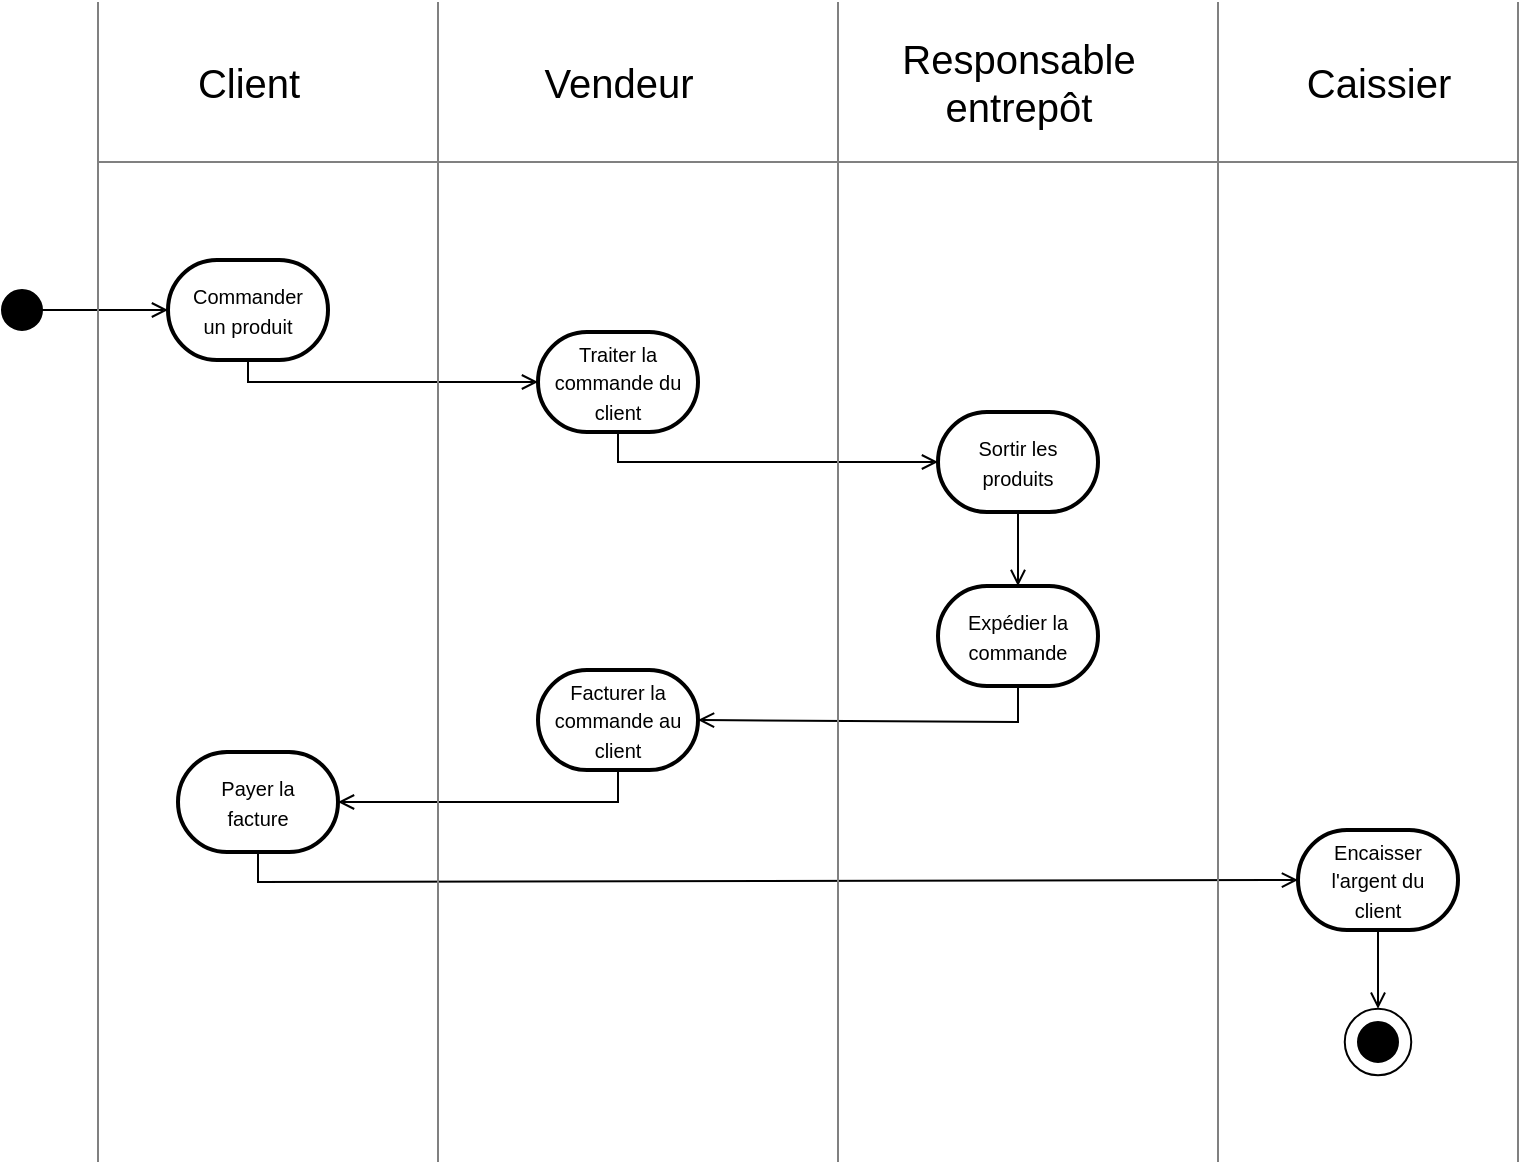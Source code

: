 <mxfile version="22.1.2" type="device">
  <diagram name="Page-1" id="0rfhyAqkXM4dqvv0ARgQ">
    <mxGraphModel dx="1147" dy="734" grid="1" gridSize="10" guides="1" tooltips="1" connect="1" arrows="1" fold="1" page="1" pageScale="1" pageWidth="827" pageHeight="583" math="0" shadow="0">
      <root>
        <mxCell id="0" />
        <mxCell id="1" parent="0" />
        <mxCell id="NWOTXmCQD8BNrwnp2sz9-5" value="&lt;font style=&quot;font-size: 20px;&quot;&gt;Client&lt;/font&gt;" style="text;html=1;align=center;verticalAlign=middle;resizable=0;points=[];autosize=1;strokeColor=none;fillColor=none;" vertex="1" parent="1">
          <mxGeometry x="130" y="20" width="70" height="40" as="geometry" />
        </mxCell>
        <mxCell id="NWOTXmCQD8BNrwnp2sz9-6" value="&lt;font style=&quot;font-size: 20px;&quot;&gt;Vendeur&lt;/font&gt;" style="text;html=1;align=center;verticalAlign=middle;resizable=0;points=[];autosize=1;strokeColor=none;fillColor=none;" vertex="1" parent="1">
          <mxGeometry x="300" y="20" width="100" height="40" as="geometry" />
        </mxCell>
        <mxCell id="NWOTXmCQD8BNrwnp2sz9-7" value="&lt;font style=&quot;font-size: 20px;&quot;&gt;Responsable&lt;br&gt;entrepôt&lt;br&gt;&lt;/font&gt;" style="text;html=1;align=center;verticalAlign=middle;resizable=0;points=[];autosize=1;strokeColor=none;fillColor=none;" vertex="1" parent="1">
          <mxGeometry x="480" y="10" width="140" height="60" as="geometry" />
        </mxCell>
        <mxCell id="NWOTXmCQD8BNrwnp2sz9-8" value="&lt;font style=&quot;font-size: 20px;&quot;&gt;Caissier&lt;br&gt;&lt;/font&gt;" style="text;html=1;align=center;verticalAlign=middle;resizable=0;points=[];autosize=1;strokeColor=none;fillColor=none;" vertex="1" parent="1">
          <mxGeometry x="680" y="20" width="100" height="40" as="geometry" />
        </mxCell>
        <mxCell id="NWOTXmCQD8BNrwnp2sz9-9" value="" style="ellipse;whiteSpace=wrap;html=1;aspect=fixed;fillColor=#000000;" vertex="1" parent="1">
          <mxGeometry x="42" y="144" width="20" height="20" as="geometry" />
        </mxCell>
        <mxCell id="NWOTXmCQD8BNrwnp2sz9-10" value="" style="endArrow=open;html=1;rounded=0;endFill=0;exitX=1;exitY=0.5;exitDx=0;exitDy=0;entryX=0;entryY=0.5;entryDx=0;entryDy=0;entryPerimeter=0;" edge="1" parent="1" source="NWOTXmCQD8BNrwnp2sz9-9" target="NWOTXmCQD8BNrwnp2sz9-11">
          <mxGeometry width="50" height="50" relative="1" as="geometry">
            <mxPoint x="160" y="200" as="sourcePoint" />
            <mxPoint x="150" y="154" as="targetPoint" />
          </mxGeometry>
        </mxCell>
        <mxCell id="NWOTXmCQD8BNrwnp2sz9-11" value="&lt;font style=&quot;font-size: 10px;&quot;&gt;Commander&lt;br&gt;un produit&lt;/font&gt;" style="strokeWidth=2;html=1;shape=mxgraph.flowchart.terminator;whiteSpace=wrap;" vertex="1" parent="1">
          <mxGeometry x="125" y="129" width="80" height="50" as="geometry" />
        </mxCell>
        <mxCell id="NWOTXmCQD8BNrwnp2sz9-12" value="&lt;font style=&quot;font-size: 10px;&quot;&gt;Traiter la&lt;br&gt;commande du&lt;br&gt;client&lt;/font&gt;" style="strokeWidth=2;html=1;shape=mxgraph.flowchart.terminator;whiteSpace=wrap;" vertex="1" parent="1">
          <mxGeometry x="310" y="165" width="80" height="50" as="geometry" />
        </mxCell>
        <mxCell id="NWOTXmCQD8BNrwnp2sz9-13" value="&lt;span style=&quot;font-size: 10px;&quot;&gt;Sortir les&lt;br&gt;produits&lt;br&gt;&lt;/span&gt;" style="strokeWidth=2;html=1;shape=mxgraph.flowchart.terminator;whiteSpace=wrap;" vertex="1" parent="1">
          <mxGeometry x="510" y="205" width="80" height="50" as="geometry" />
        </mxCell>
        <mxCell id="NWOTXmCQD8BNrwnp2sz9-14" value="&lt;span style=&quot;font-size: 10px;&quot;&gt;Expédier la&lt;br&gt;commande&lt;br&gt;&lt;/span&gt;" style="strokeWidth=2;html=1;shape=mxgraph.flowchart.terminator;whiteSpace=wrap;" vertex="1" parent="1">
          <mxGeometry x="510" y="292" width="80" height="50" as="geometry" />
        </mxCell>
        <mxCell id="NWOTXmCQD8BNrwnp2sz9-15" value="&lt;span style=&quot;font-size: 10px;&quot;&gt;Facturer la&lt;br&gt;commande au&lt;br&gt;client&lt;br&gt;&lt;/span&gt;" style="strokeWidth=2;html=1;shape=mxgraph.flowchart.terminator;whiteSpace=wrap;" vertex="1" parent="1">
          <mxGeometry x="310" y="334" width="80" height="50" as="geometry" />
        </mxCell>
        <mxCell id="NWOTXmCQD8BNrwnp2sz9-16" value="&lt;span style=&quot;font-size: 10px;&quot;&gt;Payer la&lt;br&gt;facture&lt;br&gt;&lt;/span&gt;" style="strokeWidth=2;html=1;shape=mxgraph.flowchart.terminator;whiteSpace=wrap;" vertex="1" parent="1">
          <mxGeometry x="130" y="375" width="80" height="50" as="geometry" />
        </mxCell>
        <mxCell id="NWOTXmCQD8BNrwnp2sz9-17" value="&lt;span style=&quot;font-size: 10px;&quot;&gt;Encaisser l&#39;argent du&lt;br&gt;client&lt;br&gt;&lt;/span&gt;" style="strokeWidth=2;html=1;shape=mxgraph.flowchart.terminator;whiteSpace=wrap;" vertex="1" parent="1">
          <mxGeometry x="690" y="414" width="80" height="50" as="geometry" />
        </mxCell>
        <mxCell id="NWOTXmCQD8BNrwnp2sz9-18" value="" style="endArrow=open;html=1;rounded=0;endFill=0;exitX=0.5;exitY=1;exitDx=0;exitDy=0;entryX=0;entryY=0.5;entryDx=0;entryDy=0;entryPerimeter=0;exitPerimeter=0;" edge="1" parent="1" source="NWOTXmCQD8BNrwnp2sz9-11" target="NWOTXmCQD8BNrwnp2sz9-12">
          <mxGeometry width="50" height="50" relative="1" as="geometry">
            <mxPoint x="72" y="164" as="sourcePoint" />
            <mxPoint x="135" y="164" as="targetPoint" />
            <Array as="points">
              <mxPoint x="165" y="190" />
            </Array>
          </mxGeometry>
        </mxCell>
        <mxCell id="NWOTXmCQD8BNrwnp2sz9-19" value="" style="endArrow=open;html=1;rounded=0;endFill=0;exitX=0.5;exitY=1;exitDx=0;exitDy=0;entryX=0;entryY=0.5;entryDx=0;entryDy=0;entryPerimeter=0;exitPerimeter=0;" edge="1" parent="1" source="NWOTXmCQD8BNrwnp2sz9-12" target="NWOTXmCQD8BNrwnp2sz9-13">
          <mxGeometry width="50" height="50" relative="1" as="geometry">
            <mxPoint x="175" y="189" as="sourcePoint" />
            <mxPoint x="320" y="200" as="targetPoint" />
            <Array as="points">
              <mxPoint x="350" y="230" />
            </Array>
          </mxGeometry>
        </mxCell>
        <mxCell id="NWOTXmCQD8BNrwnp2sz9-20" value="" style="endArrow=open;html=1;rounded=0;endFill=0;exitX=0.5;exitY=1;exitDx=0;exitDy=0;entryX=0.5;entryY=0;entryDx=0;entryDy=0;entryPerimeter=0;exitPerimeter=0;" edge="1" parent="1" source="NWOTXmCQD8BNrwnp2sz9-13" target="NWOTXmCQD8BNrwnp2sz9-14">
          <mxGeometry width="50" height="50" relative="1" as="geometry">
            <mxPoint x="72" y="164" as="sourcePoint" />
            <mxPoint x="135" y="164" as="targetPoint" />
          </mxGeometry>
        </mxCell>
        <mxCell id="NWOTXmCQD8BNrwnp2sz9-21" value="" style="endArrow=open;html=1;rounded=0;endFill=0;exitX=0.5;exitY=1;exitDx=0;exitDy=0;entryX=1;entryY=0.5;entryDx=0;entryDy=0;entryPerimeter=0;exitPerimeter=0;" edge="1" parent="1" source="NWOTXmCQD8BNrwnp2sz9-14" target="NWOTXmCQD8BNrwnp2sz9-15">
          <mxGeometry width="50" height="50" relative="1" as="geometry">
            <mxPoint x="560" y="265" as="sourcePoint" />
            <mxPoint x="560" y="302" as="targetPoint" />
            <Array as="points">
              <mxPoint x="550" y="360" />
            </Array>
          </mxGeometry>
        </mxCell>
        <mxCell id="NWOTXmCQD8BNrwnp2sz9-22" value="" style="endArrow=open;html=1;rounded=0;endFill=0;exitX=0.5;exitY=1;exitDx=0;exitDy=0;entryX=1;entryY=0.5;entryDx=0;entryDy=0;entryPerimeter=0;exitPerimeter=0;" edge="1" parent="1" source="NWOTXmCQD8BNrwnp2sz9-15" target="NWOTXmCQD8BNrwnp2sz9-16">
          <mxGeometry width="50" height="50" relative="1" as="geometry">
            <mxPoint x="560" y="352" as="sourcePoint" />
            <mxPoint x="400" y="369" as="targetPoint" />
            <Array as="points">
              <mxPoint x="350" y="400" />
            </Array>
          </mxGeometry>
        </mxCell>
        <mxCell id="NWOTXmCQD8BNrwnp2sz9-23" value="" style="endArrow=open;html=1;rounded=0;endFill=0;exitX=0.5;exitY=1;exitDx=0;exitDy=0;entryX=0;entryY=0.5;entryDx=0;entryDy=0;entryPerimeter=0;exitPerimeter=0;" edge="1" parent="1" source="NWOTXmCQD8BNrwnp2sz9-16" target="NWOTXmCQD8BNrwnp2sz9-17">
          <mxGeometry width="50" height="50" relative="1" as="geometry">
            <mxPoint x="570" y="362" as="sourcePoint" />
            <mxPoint x="410" y="379" as="targetPoint" />
            <Array as="points">
              <mxPoint x="170" y="440" />
            </Array>
          </mxGeometry>
        </mxCell>
        <mxCell id="NWOTXmCQD8BNrwnp2sz9-24" value="" style="endArrow=open;html=1;rounded=0;endFill=0;exitX=0.5;exitY=1;exitDx=0;exitDy=0;exitPerimeter=0;entryX=0.5;entryY=0;entryDx=0;entryDy=0;" edge="1" parent="1" source="NWOTXmCQD8BNrwnp2sz9-17" target="NWOTXmCQD8BNrwnp2sz9-26">
          <mxGeometry width="50" height="50" relative="1" as="geometry">
            <mxPoint x="560" y="265" as="sourcePoint" />
            <mxPoint x="730" y="490" as="targetPoint" />
          </mxGeometry>
        </mxCell>
        <mxCell id="NWOTXmCQD8BNrwnp2sz9-25" value="" style="ellipse;whiteSpace=wrap;html=1;aspect=fixed;fillColor=#000000;" vertex="1" parent="1">
          <mxGeometry x="720" y="510" width="20" height="20" as="geometry" />
        </mxCell>
        <mxCell id="NWOTXmCQD8BNrwnp2sz9-26" value="" style="ellipse;whiteSpace=wrap;html=1;aspect=fixed;fillColor=none;" vertex="1" parent="1">
          <mxGeometry x="713.38" y="503.37" width="33.25" height="33.25" as="geometry" />
        </mxCell>
        <mxCell id="NWOTXmCQD8BNrwnp2sz9-28" value="" style="endArrow=none;html=1;rounded=0;strokeColor=#808080;" edge="1" parent="1">
          <mxGeometry width="50" height="50" relative="1" as="geometry">
            <mxPoint x="260" y="580" as="sourcePoint" />
            <mxPoint x="260" as="targetPoint" />
          </mxGeometry>
        </mxCell>
        <mxCell id="NWOTXmCQD8BNrwnp2sz9-29" value="" style="endArrow=none;html=1;rounded=0;strokeColor=#808080;" edge="1" parent="1">
          <mxGeometry width="50" height="50" relative="1" as="geometry">
            <mxPoint x="90" y="580" as="sourcePoint" />
            <mxPoint x="90" as="targetPoint" />
          </mxGeometry>
        </mxCell>
        <mxCell id="NWOTXmCQD8BNrwnp2sz9-30" value="" style="endArrow=none;html=1;rounded=0;strokeColor=#808080;" edge="1" parent="1">
          <mxGeometry width="50" height="50" relative="1" as="geometry">
            <mxPoint x="460" y="580" as="sourcePoint" />
            <mxPoint x="460" as="targetPoint" />
          </mxGeometry>
        </mxCell>
        <mxCell id="NWOTXmCQD8BNrwnp2sz9-31" value="" style="endArrow=none;html=1;rounded=0;strokeColor=#808080;" edge="1" parent="1">
          <mxGeometry width="50" height="50" relative="1" as="geometry">
            <mxPoint x="650" y="580" as="sourcePoint" />
            <mxPoint x="650" as="targetPoint" />
          </mxGeometry>
        </mxCell>
        <mxCell id="NWOTXmCQD8BNrwnp2sz9-32" value="" style="endArrow=none;html=1;rounded=0;strokeColor=#808080;" edge="1" parent="1">
          <mxGeometry width="50" height="50" relative="1" as="geometry">
            <mxPoint x="800" y="580" as="sourcePoint" />
            <mxPoint x="800" as="targetPoint" />
          </mxGeometry>
        </mxCell>
        <mxCell id="NWOTXmCQD8BNrwnp2sz9-33" value="" style="endArrow=none;html=1;rounded=0;strokeColor=#808080;" edge="1" parent="1">
          <mxGeometry width="50" height="50" relative="1" as="geometry">
            <mxPoint x="800" y="80" as="sourcePoint" />
            <mxPoint x="90" y="80" as="targetPoint" />
          </mxGeometry>
        </mxCell>
      </root>
    </mxGraphModel>
  </diagram>
</mxfile>

